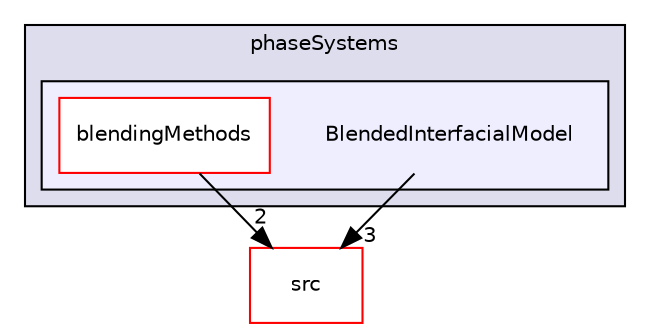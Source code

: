 digraph "applications/solvers/multiphase/reactingEulerFoam/phaseSystems/BlendedInterfacialModel" {
  bgcolor=transparent;
  compound=true
  node [ fontsize="10", fontname="Helvetica"];
  edge [ labelfontsize="10", labelfontname="Helvetica"];
  subgraph clusterdir_bc741cf0feed825022d764837944696d {
    graph [ bgcolor="#ddddee", pencolor="black", label="phaseSystems" fontname="Helvetica", fontsize="10", URL="dir_bc741cf0feed825022d764837944696d.html"]
  subgraph clusterdir_31d04277b0a81f87ebbf8d1dc79a04ec {
    graph [ bgcolor="#eeeeff", pencolor="black", label="" URL="dir_31d04277b0a81f87ebbf8d1dc79a04ec.html"];
    dir_31d04277b0a81f87ebbf8d1dc79a04ec [shape=plaintext label="BlendedInterfacialModel"];
    dir_b2f1ac5a65a819d30d9d9d36ece880d4 [shape=box label="blendingMethods" color="red" fillcolor="white" style="filled" URL="dir_b2f1ac5a65a819d30d9d9d36ece880d4.html"];
  }
  }
  dir_68267d1309a1af8e8297ef4c3efbcdba [shape=box label="src" color="red" URL="dir_68267d1309a1af8e8297ef4c3efbcdba.html"];
  dir_b2f1ac5a65a819d30d9d9d36ece880d4->dir_68267d1309a1af8e8297ef4c3efbcdba [headlabel="2", labeldistance=1.5 headhref="dir_000337_000736.html"];
  dir_31d04277b0a81f87ebbf8d1dc79a04ec->dir_68267d1309a1af8e8297ef4c3efbcdba [headlabel="3", labeldistance=1.5 headhref="dir_000335_000736.html"];
}
